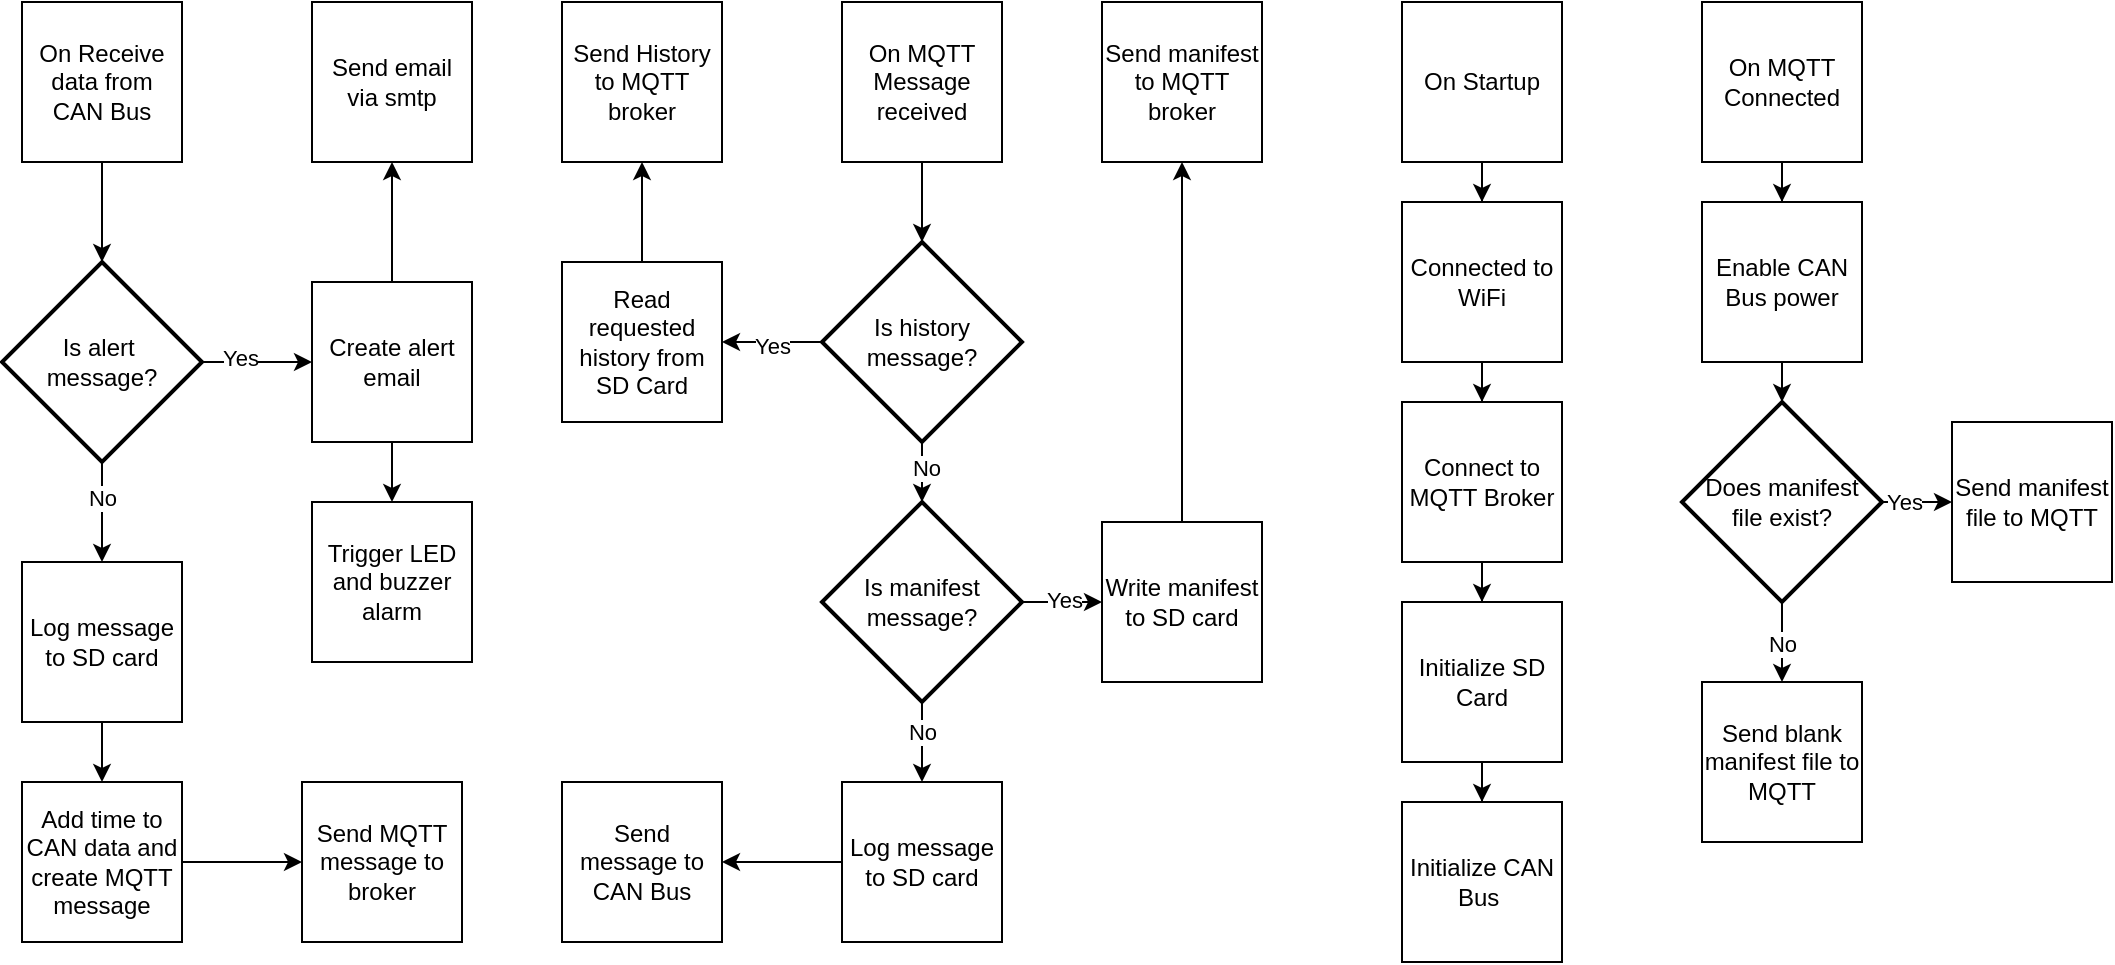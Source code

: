 <mxfile version="24.7.13">
  <diagram name="Page-1" id="_69wd4MO4qhwef4OT_Hl">
    <mxGraphModel dx="1430" dy="763" grid="1" gridSize="10" guides="1" tooltips="1" connect="1" arrows="1" fold="1" page="1" pageScale="1" pageWidth="850" pageHeight="1100" math="0" shadow="0">
      <root>
        <mxCell id="0" />
        <mxCell id="1" parent="0" />
        <mxCell id="yh2XA47eHOq_oyV-jMpu-8" value="On Receive data from CAN Bus" style="whiteSpace=wrap;html=1;aspect=fixed;" parent="1" vertex="1">
          <mxGeometry x="110" y="270" width="80" height="80" as="geometry" />
        </mxCell>
        <mxCell id="yh2XA47eHOq_oyV-jMpu-14" style="edgeStyle=orthogonalEdgeStyle;rounded=0;orthogonalLoop=1;jettySize=auto;html=1;" parent="1" source="yh2XA47eHOq_oyV-jMpu-11" target="yh2XA47eHOq_oyV-jMpu-13" edge="1">
          <mxGeometry relative="1" as="geometry" />
        </mxCell>
        <mxCell id="yh2XA47eHOq_oyV-jMpu-70" style="edgeStyle=orthogonalEdgeStyle;rounded=0;orthogonalLoop=1;jettySize=auto;html=1;" parent="1" source="yh2XA47eHOq_oyV-jMpu-11" target="yh2XA47eHOq_oyV-jMpu-69" edge="1">
          <mxGeometry relative="1" as="geometry" />
        </mxCell>
        <mxCell id="yh2XA47eHOq_oyV-jMpu-11" value="Create alert email" style="whiteSpace=wrap;html=1;aspect=fixed;" parent="1" vertex="1">
          <mxGeometry x="255" y="410" width="80" height="80" as="geometry" />
        </mxCell>
        <mxCell id="yh2XA47eHOq_oyV-jMpu-13" value="Send email via smtp" style="whiteSpace=wrap;html=1;aspect=fixed;" parent="1" vertex="1">
          <mxGeometry x="255" y="270" width="80" height="80" as="geometry" />
        </mxCell>
        <mxCell id="yh2XA47eHOq_oyV-jMpu-56" style="edgeStyle=orthogonalEdgeStyle;rounded=0;orthogonalLoop=1;jettySize=auto;html=1;" parent="1" source="yh2XA47eHOq_oyV-jMpu-15" target="yh2XA47eHOq_oyV-jMpu-20" edge="1">
          <mxGeometry relative="1" as="geometry" />
        </mxCell>
        <mxCell id="yh2XA47eHOq_oyV-jMpu-15" value="Add time to CAN data and create MQTT message" style="whiteSpace=wrap;html=1;aspect=fixed;" parent="1" vertex="1">
          <mxGeometry x="110" y="660" width="80" height="80" as="geometry" />
        </mxCell>
        <mxCell id="yh2XA47eHOq_oyV-jMpu-20" value="Send MQTT message to broker" style="whiteSpace=wrap;html=1;aspect=fixed;" parent="1" vertex="1">
          <mxGeometry x="250" y="660" width="80" height="80" as="geometry" />
        </mxCell>
        <mxCell id="yh2XA47eHOq_oyV-jMpu-29" style="edgeStyle=orthogonalEdgeStyle;rounded=0;orthogonalLoop=1;jettySize=auto;html=1;" parent="1" source="yh2XA47eHOq_oyV-jMpu-22" target="yh2XA47eHOq_oyV-jMpu-28" edge="1">
          <mxGeometry relative="1" as="geometry" />
        </mxCell>
        <mxCell id="yh2XA47eHOq_oyV-jMpu-22" value="On MQTT Message received" style="whiteSpace=wrap;html=1;aspect=fixed;" parent="1" vertex="1">
          <mxGeometry x="520" y="270" width="80" height="80" as="geometry" />
        </mxCell>
        <mxCell id="yh2XA47eHOq_oyV-jMpu-27" style="edgeStyle=orthogonalEdgeStyle;rounded=0;orthogonalLoop=1;jettySize=auto;html=1;entryX=0;entryY=0.5;entryDx=0;entryDy=0;" parent="1" source="yh2XA47eHOq_oyV-jMpu-24" target="yh2XA47eHOq_oyV-jMpu-11" edge="1">
          <mxGeometry relative="1" as="geometry" />
        </mxCell>
        <mxCell id="yh2XA47eHOq_oyV-jMpu-55" value="Yes" style="edgeLabel;html=1;align=center;verticalAlign=middle;resizable=0;points=[];" parent="yh2XA47eHOq_oyV-jMpu-27" vertex="1" connectable="0">
          <mxGeometry x="-0.306" y="2" relative="1" as="geometry">
            <mxPoint as="offset" />
          </mxGeometry>
        </mxCell>
        <mxCell id="yh2XA47eHOq_oyV-jMpu-52" style="edgeStyle=orthogonalEdgeStyle;rounded=0;orthogonalLoop=1;jettySize=auto;html=1;entryX=0.5;entryY=0;entryDx=0;entryDy=0;" parent="1" source="yh2XA47eHOq_oyV-jMpu-24" target="yh2XA47eHOq_oyV-jMpu-51" edge="1">
          <mxGeometry relative="1" as="geometry" />
        </mxCell>
        <mxCell id="yh2XA47eHOq_oyV-jMpu-54" value="No" style="edgeLabel;html=1;align=center;verticalAlign=middle;resizable=0;points=[];" parent="yh2XA47eHOq_oyV-jMpu-52" vertex="1" connectable="0">
          <mxGeometry x="-0.276" relative="1" as="geometry">
            <mxPoint as="offset" />
          </mxGeometry>
        </mxCell>
        <mxCell id="yh2XA47eHOq_oyV-jMpu-24" value="Is alert&amp;nbsp;&lt;div&gt;message?&lt;/div&gt;" style="strokeWidth=2;html=1;shape=mxgraph.flowchart.decision;whiteSpace=wrap;" parent="1" vertex="1">
          <mxGeometry x="100" y="400" width="100" height="100" as="geometry" />
        </mxCell>
        <mxCell id="yh2XA47eHOq_oyV-jMpu-25" style="edgeStyle=orthogonalEdgeStyle;rounded=0;orthogonalLoop=1;jettySize=auto;html=1;entryX=0.5;entryY=0;entryDx=0;entryDy=0;entryPerimeter=0;" parent="1" source="yh2XA47eHOq_oyV-jMpu-8" target="yh2XA47eHOq_oyV-jMpu-24" edge="1">
          <mxGeometry relative="1" as="geometry" />
        </mxCell>
        <mxCell id="yh2XA47eHOq_oyV-jMpu-31" style="edgeStyle=orthogonalEdgeStyle;rounded=0;orthogonalLoop=1;jettySize=auto;html=1;entryX=1;entryY=0.5;entryDx=0;entryDy=0;" parent="1" source="yh2XA47eHOq_oyV-jMpu-28" target="yh2XA47eHOq_oyV-jMpu-30" edge="1">
          <mxGeometry relative="1" as="geometry" />
        </mxCell>
        <mxCell id="yh2XA47eHOq_oyV-jMpu-41" value="Yes" style="edgeLabel;html=1;align=center;verticalAlign=middle;resizable=0;points=[];" parent="yh2XA47eHOq_oyV-jMpu-31" vertex="1" connectable="0">
          <mxGeometry y="2" relative="1" as="geometry">
            <mxPoint as="offset" />
          </mxGeometry>
        </mxCell>
        <mxCell id="yh2XA47eHOq_oyV-jMpu-28" value="Is history&lt;div&gt;message?&lt;/div&gt;" style="strokeWidth=2;html=1;shape=mxgraph.flowchart.decision;whiteSpace=wrap;" parent="1" vertex="1">
          <mxGeometry x="510" y="390" width="100" height="100" as="geometry" />
        </mxCell>
        <mxCell id="yh2XA47eHOq_oyV-jMpu-33" style="edgeStyle=orthogonalEdgeStyle;rounded=0;orthogonalLoop=1;jettySize=auto;html=1;" parent="1" source="yh2XA47eHOq_oyV-jMpu-30" target="yh2XA47eHOq_oyV-jMpu-32" edge="1">
          <mxGeometry relative="1" as="geometry" />
        </mxCell>
        <mxCell id="yh2XA47eHOq_oyV-jMpu-30" value="Read requested history from SD Card" style="whiteSpace=wrap;html=1;aspect=fixed;" parent="1" vertex="1">
          <mxGeometry x="380" y="400" width="80" height="80" as="geometry" />
        </mxCell>
        <mxCell id="yh2XA47eHOq_oyV-jMpu-32" value="Send History to MQTT broker" style="whiteSpace=wrap;html=1;aspect=fixed;" parent="1" vertex="1">
          <mxGeometry x="380" y="270" width="80" height="80" as="geometry" />
        </mxCell>
        <mxCell id="yh2XA47eHOq_oyV-jMpu-37" style="edgeStyle=orthogonalEdgeStyle;rounded=0;orthogonalLoop=1;jettySize=auto;html=1;entryX=0;entryY=0.5;entryDx=0;entryDy=0;" parent="1" source="yh2XA47eHOq_oyV-jMpu-34" target="yh2XA47eHOq_oyV-jMpu-36" edge="1">
          <mxGeometry relative="1" as="geometry" />
        </mxCell>
        <mxCell id="yh2XA47eHOq_oyV-jMpu-40" value="Yes" style="edgeLabel;html=1;align=center;verticalAlign=middle;resizable=0;points=[];" parent="yh2XA47eHOq_oyV-jMpu-37" vertex="1" connectable="0">
          <mxGeometry x="0.042" y="1" relative="1" as="geometry">
            <mxPoint as="offset" />
          </mxGeometry>
        </mxCell>
        <mxCell id="yh2XA47eHOq_oyV-jMpu-34" value="Is manifest&lt;div&gt;message?&lt;/div&gt;" style="strokeWidth=2;html=1;shape=mxgraph.flowchart.decision;whiteSpace=wrap;" parent="1" vertex="1">
          <mxGeometry x="510" y="520" width="100" height="100" as="geometry" />
        </mxCell>
        <mxCell id="yh2XA47eHOq_oyV-jMpu-35" style="edgeStyle=orthogonalEdgeStyle;rounded=0;orthogonalLoop=1;jettySize=auto;html=1;entryX=0.5;entryY=0;entryDx=0;entryDy=0;entryPerimeter=0;" parent="1" source="yh2XA47eHOq_oyV-jMpu-28" target="yh2XA47eHOq_oyV-jMpu-34" edge="1">
          <mxGeometry relative="1" as="geometry" />
        </mxCell>
        <mxCell id="yh2XA47eHOq_oyV-jMpu-42" value="No" style="edgeLabel;html=1;align=center;verticalAlign=middle;resizable=0;points=[];" parent="yh2XA47eHOq_oyV-jMpu-35" vertex="1" connectable="0">
          <mxGeometry x="0.307" y="2" relative="1" as="geometry">
            <mxPoint as="offset" />
          </mxGeometry>
        </mxCell>
        <mxCell id="yh2XA47eHOq_oyV-jMpu-39" style="edgeStyle=orthogonalEdgeStyle;rounded=0;orthogonalLoop=1;jettySize=auto;html=1;entryX=0.5;entryY=1;entryDx=0;entryDy=0;" parent="1" source="yh2XA47eHOq_oyV-jMpu-36" target="yh2XA47eHOq_oyV-jMpu-38" edge="1">
          <mxGeometry relative="1" as="geometry" />
        </mxCell>
        <mxCell id="yh2XA47eHOq_oyV-jMpu-36" value="Write manifest to SD card" style="whiteSpace=wrap;html=1;aspect=fixed;" parent="1" vertex="1">
          <mxGeometry x="650" y="530" width="80" height="80" as="geometry" />
        </mxCell>
        <mxCell id="yh2XA47eHOq_oyV-jMpu-38" value="Send manifest to MQTT broker" style="whiteSpace=wrap;html=1;aspect=fixed;" parent="1" vertex="1">
          <mxGeometry x="650" y="270" width="80" height="80" as="geometry" />
        </mxCell>
        <mxCell id="yh2XA47eHOq_oyV-jMpu-45" style="edgeStyle=orthogonalEdgeStyle;rounded=0;orthogonalLoop=1;jettySize=auto;html=1;exitX=0.5;exitY=1;exitDx=0;exitDy=0;exitPerimeter=0;" parent="1" source="yh2XA47eHOq_oyV-jMpu-34" edge="1">
          <mxGeometry relative="1" as="geometry">
            <mxPoint x="560" y="660" as="targetPoint" />
          </mxGeometry>
        </mxCell>
        <mxCell id="N35h9-cBafH8fg99xRr--1" value="No" style="edgeLabel;html=1;align=center;verticalAlign=middle;resizable=0;points=[];" vertex="1" connectable="0" parent="yh2XA47eHOq_oyV-jMpu-45">
          <mxGeometry x="-0.265" relative="1" as="geometry">
            <mxPoint as="offset" />
          </mxGeometry>
        </mxCell>
        <mxCell id="yh2XA47eHOq_oyV-jMpu-57" style="edgeStyle=orthogonalEdgeStyle;rounded=0;orthogonalLoop=1;jettySize=auto;html=1;" parent="1" source="yh2XA47eHOq_oyV-jMpu-47" target="yh2XA47eHOq_oyV-jMpu-48" edge="1">
          <mxGeometry relative="1" as="geometry" />
        </mxCell>
        <mxCell id="yh2XA47eHOq_oyV-jMpu-47" value="Log message to SD card" style="whiteSpace=wrap;html=1;aspect=fixed;" parent="1" vertex="1">
          <mxGeometry x="520" y="660" width="80" height="80" as="geometry" />
        </mxCell>
        <mxCell id="yh2XA47eHOq_oyV-jMpu-48" value="Send message to CAN Bus" style="whiteSpace=wrap;html=1;aspect=fixed;" parent="1" vertex="1">
          <mxGeometry x="380" y="660" width="80" height="80" as="geometry" />
        </mxCell>
        <mxCell id="yh2XA47eHOq_oyV-jMpu-53" style="edgeStyle=orthogonalEdgeStyle;rounded=0;orthogonalLoop=1;jettySize=auto;html=1;entryX=0.5;entryY=0;entryDx=0;entryDy=0;" parent="1" source="yh2XA47eHOq_oyV-jMpu-51" target="yh2XA47eHOq_oyV-jMpu-15" edge="1">
          <mxGeometry relative="1" as="geometry" />
        </mxCell>
        <mxCell id="yh2XA47eHOq_oyV-jMpu-51" value="Log message to SD card" style="whiteSpace=wrap;html=1;aspect=fixed;" parent="1" vertex="1">
          <mxGeometry x="110" y="550" width="80" height="80" as="geometry" />
        </mxCell>
        <mxCell id="yh2XA47eHOq_oyV-jMpu-60" style="edgeStyle=orthogonalEdgeStyle;rounded=0;orthogonalLoop=1;jettySize=auto;html=1;entryX=0.5;entryY=0;entryDx=0;entryDy=0;" parent="1" source="yh2XA47eHOq_oyV-jMpu-58" target="yh2XA47eHOq_oyV-jMpu-59" edge="1">
          <mxGeometry relative="1" as="geometry" />
        </mxCell>
        <mxCell id="yh2XA47eHOq_oyV-jMpu-58" value="On Startup" style="whiteSpace=wrap;html=1;aspect=fixed;" parent="1" vertex="1">
          <mxGeometry x="800" y="270" width="80" height="80" as="geometry" />
        </mxCell>
        <mxCell id="yh2XA47eHOq_oyV-jMpu-66" style="edgeStyle=orthogonalEdgeStyle;rounded=0;orthogonalLoop=1;jettySize=auto;html=1;entryX=0.5;entryY=0;entryDx=0;entryDy=0;" parent="1" source="yh2XA47eHOq_oyV-jMpu-59" target="yh2XA47eHOq_oyV-jMpu-65" edge="1">
          <mxGeometry relative="1" as="geometry" />
        </mxCell>
        <mxCell id="yh2XA47eHOq_oyV-jMpu-59" value="Connected to WiFi" style="whiteSpace=wrap;html=1;aspect=fixed;" parent="1" vertex="1">
          <mxGeometry x="800" y="370" width="80" height="80" as="geometry" />
        </mxCell>
        <mxCell id="yh2XA47eHOq_oyV-jMpu-68" style="edgeStyle=orthogonalEdgeStyle;rounded=0;orthogonalLoop=1;jettySize=auto;html=1;entryX=0.5;entryY=0;entryDx=0;entryDy=0;" parent="1" source="yh2XA47eHOq_oyV-jMpu-61" target="yh2XA47eHOq_oyV-jMpu-64" edge="1">
          <mxGeometry relative="1" as="geometry" />
        </mxCell>
        <mxCell id="yh2XA47eHOq_oyV-jMpu-61" value="Initialize SD Card" style="whiteSpace=wrap;html=1;aspect=fixed;" parent="1" vertex="1">
          <mxGeometry x="800" y="570" width="80" height="80" as="geometry" />
        </mxCell>
        <mxCell id="yh2XA47eHOq_oyV-jMpu-64" value="Initialize CAN Bus&amp;nbsp;" style="whiteSpace=wrap;html=1;aspect=fixed;" parent="1" vertex="1">
          <mxGeometry x="800" y="670" width="80" height="80" as="geometry" />
        </mxCell>
        <mxCell id="yh2XA47eHOq_oyV-jMpu-67" style="edgeStyle=orthogonalEdgeStyle;rounded=0;orthogonalLoop=1;jettySize=auto;html=1;" parent="1" source="yh2XA47eHOq_oyV-jMpu-65" target="yh2XA47eHOq_oyV-jMpu-61" edge="1">
          <mxGeometry relative="1" as="geometry" />
        </mxCell>
        <mxCell id="yh2XA47eHOq_oyV-jMpu-65" value="Connect to MQTT Broker" style="whiteSpace=wrap;html=1;aspect=fixed;" parent="1" vertex="1">
          <mxGeometry x="800" y="470" width="80" height="80" as="geometry" />
        </mxCell>
        <mxCell id="yh2XA47eHOq_oyV-jMpu-69" value="Trigger LED and buzzer alarm" style="whiteSpace=wrap;html=1;aspect=fixed;" parent="1" vertex="1">
          <mxGeometry x="255" y="520" width="80" height="80" as="geometry" />
        </mxCell>
        <mxCell id="N35h9-cBafH8fg99xRr--5" style="edgeStyle=orthogonalEdgeStyle;rounded=0;orthogonalLoop=1;jettySize=auto;html=1;" edge="1" parent="1" source="N35h9-cBafH8fg99xRr--2" target="N35h9-cBafH8fg99xRr--3">
          <mxGeometry relative="1" as="geometry" />
        </mxCell>
        <mxCell id="N35h9-cBafH8fg99xRr--2" value="On MQTT Connected" style="whiteSpace=wrap;html=1;aspect=fixed;" vertex="1" parent="1">
          <mxGeometry x="950" y="270" width="80" height="80" as="geometry" />
        </mxCell>
        <mxCell id="N35h9-cBafH8fg99xRr--6" style="edgeStyle=orthogonalEdgeStyle;rounded=0;orthogonalLoop=1;jettySize=auto;html=1;" edge="1" parent="1" source="N35h9-cBafH8fg99xRr--3">
          <mxGeometry relative="1" as="geometry">
            <mxPoint x="990" y="470" as="targetPoint" />
          </mxGeometry>
        </mxCell>
        <mxCell id="N35h9-cBafH8fg99xRr--3" value="Enable CAN Bus power" style="whiteSpace=wrap;html=1;aspect=fixed;" vertex="1" parent="1">
          <mxGeometry x="950" y="370" width="80" height="80" as="geometry" />
        </mxCell>
        <mxCell id="N35h9-cBafH8fg99xRr--10" style="edgeStyle=orthogonalEdgeStyle;rounded=0;orthogonalLoop=1;jettySize=auto;html=1;entryX=0;entryY=0.5;entryDx=0;entryDy=0;" edge="1" parent="1" source="N35h9-cBafH8fg99xRr--7" target="N35h9-cBafH8fg99xRr--9">
          <mxGeometry relative="1" as="geometry" />
        </mxCell>
        <mxCell id="N35h9-cBafH8fg99xRr--12" value="Yes" style="edgeLabel;html=1;align=center;verticalAlign=middle;resizable=0;points=[];" vertex="1" connectable="0" parent="N35h9-cBafH8fg99xRr--10">
          <mxGeometry x="-0.524" relative="1" as="geometry">
            <mxPoint as="offset" />
          </mxGeometry>
        </mxCell>
        <mxCell id="N35h9-cBafH8fg99xRr--11" style="edgeStyle=orthogonalEdgeStyle;rounded=0;orthogonalLoop=1;jettySize=auto;html=1;" edge="1" parent="1" source="N35h9-cBafH8fg99xRr--7" target="N35h9-cBafH8fg99xRr--8">
          <mxGeometry relative="1" as="geometry" />
        </mxCell>
        <mxCell id="N35h9-cBafH8fg99xRr--13" value="No" style="edgeLabel;html=1;align=center;verticalAlign=middle;resizable=0;points=[];" vertex="1" connectable="0" parent="N35h9-cBafH8fg99xRr--11">
          <mxGeometry x="0.269" y="-3" relative="1" as="geometry">
            <mxPoint x="3" y="-5" as="offset" />
          </mxGeometry>
        </mxCell>
        <mxCell id="N35h9-cBafH8fg99xRr--7" value="Does manifest&lt;div&gt;file exist?&lt;/div&gt;" style="strokeWidth=2;html=1;shape=mxgraph.flowchart.decision;whiteSpace=wrap;" vertex="1" parent="1">
          <mxGeometry x="940" y="470" width="100" height="100" as="geometry" />
        </mxCell>
        <mxCell id="N35h9-cBafH8fg99xRr--8" value="Send blank manifest file to MQTT" style="whiteSpace=wrap;html=1;aspect=fixed;" vertex="1" parent="1">
          <mxGeometry x="950" y="610" width="80" height="80" as="geometry" />
        </mxCell>
        <mxCell id="N35h9-cBafH8fg99xRr--9" value="Send manifest file to MQTT" style="whiteSpace=wrap;html=1;aspect=fixed;" vertex="1" parent="1">
          <mxGeometry x="1075" y="480" width="80" height="80" as="geometry" />
        </mxCell>
      </root>
    </mxGraphModel>
  </diagram>
</mxfile>
